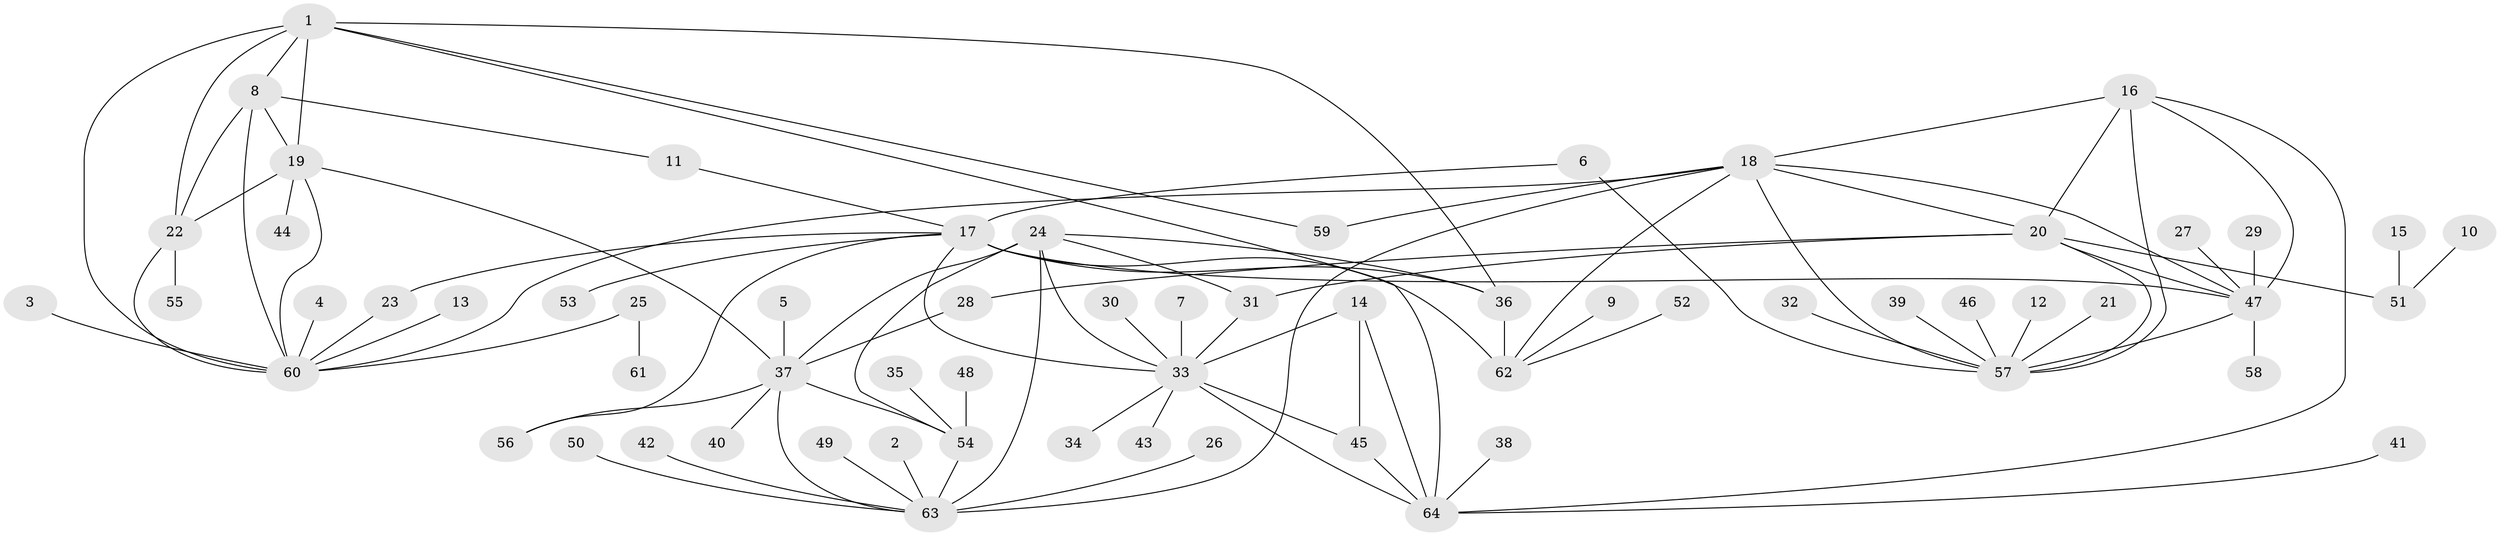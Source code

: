 // original degree distribution, {9: 0.02830188679245283, 7: 0.03773584905660377, 6: 0.05660377358490566, 11: 0.02830188679245283, 10: 0.009433962264150943, 5: 0.02830188679245283, 12: 0.018867924528301886, 4: 0.018867924528301886, 8: 0.018867924528301886, 1: 0.5660377358490566, 3: 0.02830188679245283, 2: 0.16037735849056603}
// Generated by graph-tools (version 1.1) at 2025/37/03/04/25 23:37:34]
// undirected, 64 vertices, 97 edges
graph export_dot {
  node [color=gray90,style=filled];
  1;
  2;
  3;
  4;
  5;
  6;
  7;
  8;
  9;
  10;
  11;
  12;
  13;
  14;
  15;
  16;
  17;
  18;
  19;
  20;
  21;
  22;
  23;
  24;
  25;
  26;
  27;
  28;
  29;
  30;
  31;
  32;
  33;
  34;
  35;
  36;
  37;
  38;
  39;
  40;
  41;
  42;
  43;
  44;
  45;
  46;
  47;
  48;
  49;
  50;
  51;
  52;
  53;
  54;
  55;
  56;
  57;
  58;
  59;
  60;
  61;
  62;
  63;
  64;
  1 -- 8 [weight=1.0];
  1 -- 19 [weight=1.0];
  1 -- 22 [weight=1.0];
  1 -- 36 [weight=1.0];
  1 -- 59 [weight=1.0];
  1 -- 60 [weight=1.0];
  1 -- 64 [weight=1.0];
  2 -- 63 [weight=1.0];
  3 -- 60 [weight=1.0];
  4 -- 60 [weight=1.0];
  5 -- 37 [weight=1.0];
  6 -- 17 [weight=1.0];
  6 -- 57 [weight=1.0];
  7 -- 33 [weight=1.0];
  8 -- 11 [weight=1.0];
  8 -- 19 [weight=1.0];
  8 -- 22 [weight=1.0];
  8 -- 60 [weight=1.0];
  9 -- 62 [weight=1.0];
  10 -- 51 [weight=1.0];
  11 -- 17 [weight=1.0];
  12 -- 57 [weight=1.0];
  13 -- 60 [weight=1.0];
  14 -- 33 [weight=2.0];
  14 -- 45 [weight=2.0];
  14 -- 64 [weight=2.0];
  15 -- 51 [weight=1.0];
  16 -- 18 [weight=1.0];
  16 -- 20 [weight=1.0];
  16 -- 47 [weight=1.0];
  16 -- 57 [weight=1.0];
  16 -- 64 [weight=1.0];
  17 -- 23 [weight=1.0];
  17 -- 33 [weight=1.0];
  17 -- 36 [weight=2.0];
  17 -- 47 [weight=1.0];
  17 -- 53 [weight=1.0];
  17 -- 56 [weight=1.0];
  17 -- 62 [weight=2.0];
  18 -- 20 [weight=1.0];
  18 -- 47 [weight=1.0];
  18 -- 57 [weight=1.0];
  18 -- 59 [weight=1.0];
  18 -- 60 [weight=1.0];
  18 -- 62 [weight=1.0];
  18 -- 63 [weight=1.0];
  19 -- 22 [weight=1.0];
  19 -- 37 [weight=1.0];
  19 -- 44 [weight=1.0];
  19 -- 60 [weight=1.0];
  20 -- 28 [weight=1.0];
  20 -- 31 [weight=1.0];
  20 -- 47 [weight=1.0];
  20 -- 51 [weight=1.0];
  20 -- 57 [weight=1.0];
  21 -- 57 [weight=1.0];
  22 -- 55 [weight=1.0];
  22 -- 60 [weight=1.0];
  23 -- 60 [weight=1.0];
  24 -- 31 [weight=1.0];
  24 -- 33 [weight=1.0];
  24 -- 36 [weight=1.0];
  24 -- 37 [weight=1.0];
  24 -- 54 [weight=1.0];
  24 -- 63 [weight=2.0];
  25 -- 60 [weight=1.0];
  25 -- 61 [weight=1.0];
  26 -- 63 [weight=1.0];
  27 -- 47 [weight=1.0];
  28 -- 37 [weight=1.0];
  29 -- 47 [weight=1.0];
  30 -- 33 [weight=1.0];
  31 -- 33 [weight=1.0];
  32 -- 57 [weight=1.0];
  33 -- 34 [weight=1.0];
  33 -- 43 [weight=1.0];
  33 -- 45 [weight=1.0];
  33 -- 64 [weight=1.0];
  35 -- 54 [weight=1.0];
  36 -- 62 [weight=4.0];
  37 -- 40 [weight=1.0];
  37 -- 54 [weight=1.0];
  37 -- 56 [weight=1.0];
  37 -- 63 [weight=2.0];
  38 -- 64 [weight=1.0];
  39 -- 57 [weight=1.0];
  41 -- 64 [weight=1.0];
  42 -- 63 [weight=1.0];
  45 -- 64 [weight=1.0];
  46 -- 57 [weight=1.0];
  47 -- 57 [weight=1.0];
  47 -- 58 [weight=1.0];
  48 -- 54 [weight=1.0];
  49 -- 63 [weight=1.0];
  50 -- 63 [weight=1.0];
  52 -- 62 [weight=1.0];
  54 -- 63 [weight=2.0];
}
